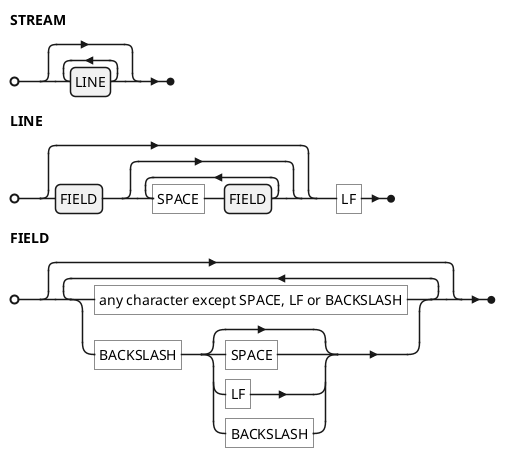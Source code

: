 @startebnf

'title Protocol of SEC-LSM-MANAGER, presentation

STREAM = { LINE };

LINE = [ FIELD, { "SPACE", FIELD } ], "LF";

FIELD = { ( "any character except SPACE, LF or BACKSLASH"
     | "BACKSLASH", [ ( "SPACE" | "LF" | "BACKSLASH" ) ] ) };

@endebnf


